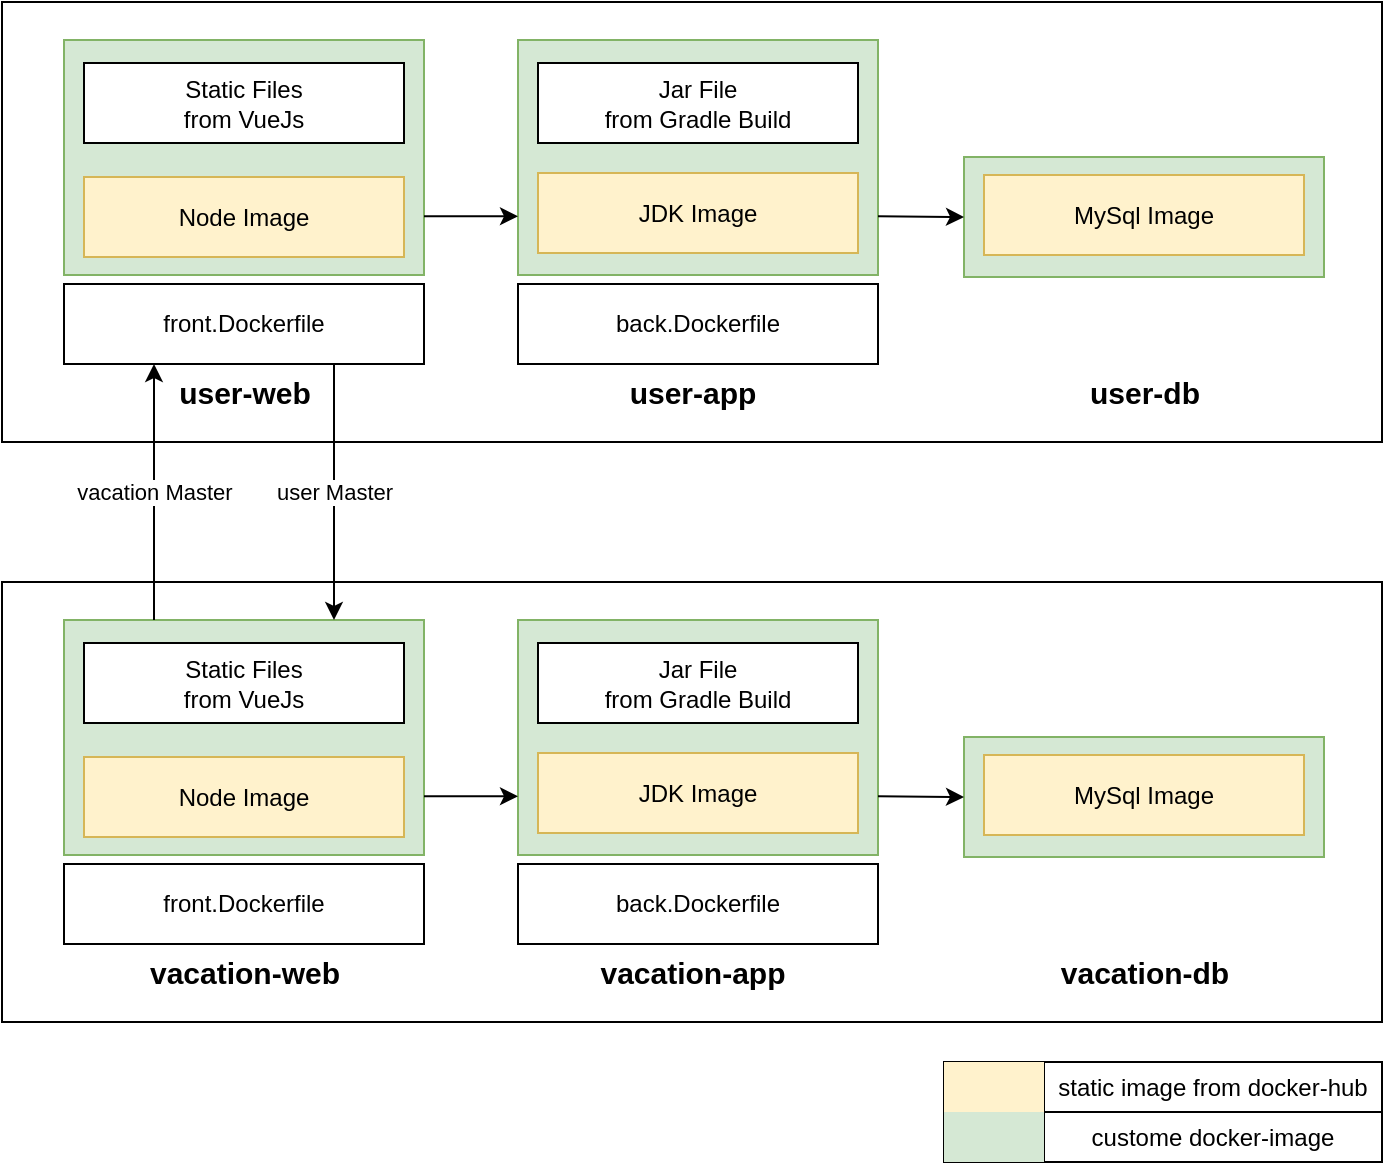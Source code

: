 <mxfile version="14.3.1" type="device"><diagram id="gxNDY8fog9hIMXceuzEQ" name="Page-1"><mxGraphModel dx="1422" dy="762" grid="1" gridSize="10" guides="1" tooltips="1" connect="1" arrows="1" fold="1" page="1" pageScale="1" pageWidth="827" pageHeight="1169" math="0" shadow="0"><root><mxCell id="0"/><mxCell id="1" parent="0"/><mxCell id="YaJtnmoKP42uX-FUdRta-2" value="" style="rounded=0;whiteSpace=wrap;html=1;" parent="1" vertex="1"><mxGeometry x="69" y="330" width="690" height="220" as="geometry"/></mxCell><mxCell id="YaJtnmoKP42uX-FUdRta-4" value="" style="rounded=0;whiteSpace=wrap;html=1;fillColor=#d5e8d4;strokeColor=#82b366;" parent="1" vertex="1"><mxGeometry x="100" y="349" width="180" height="117.5" as="geometry"/></mxCell><mxCell id="YaJtnmoKP42uX-FUdRta-5" value="&lt;span style=&quot;font-size: 15px&quot;&gt;vacation-web&lt;/span&gt;" style="text;html=1;align=center;verticalAlign=middle;resizable=0;points=[];autosize=1;fontStyle=1;fontSize=15;" parent="1" vertex="1"><mxGeometry x="135" y="515" width="110" height="20" as="geometry"/></mxCell><mxCell id="YaJtnmoKP42uX-FUdRta-6" value="Node Image" style="rounded=0;whiteSpace=wrap;html=1;fillColor=#fff2cc;strokeColor=#d6b656;" parent="1" vertex="1"><mxGeometry x="110" y="417.5" width="160" height="40" as="geometry"/></mxCell><mxCell id="YaJtnmoKP42uX-FUdRta-9" value="" style="rounded=0;whiteSpace=wrap;html=1;fillColor=#d5e8d4;strokeColor=#82b366;" parent="1" vertex="1"><mxGeometry x="327" y="349" width="180" height="117.5" as="geometry"/></mxCell><mxCell id="YaJtnmoKP42uX-FUdRta-10" value="JDK Image" style="rounded=0;whiteSpace=wrap;html=1;fillColor=#fff2cc;strokeColor=#d6b656;" parent="1" vertex="1"><mxGeometry x="337" y="415.5" width="160" height="40" as="geometry"/></mxCell><mxCell id="YaJtnmoKP42uX-FUdRta-11" value="Jar File&lt;br&gt;from Gradle Build" style="rounded=0;whiteSpace=wrap;html=1;" parent="1" vertex="1"><mxGeometry x="337" y="360.5" width="160" height="40" as="geometry"/></mxCell><mxCell id="YaJtnmoKP42uX-FUdRta-12" value="" style="rounded=0;whiteSpace=wrap;html=1;fillColor=#d5e8d4;strokeColor=#82b366;" parent="1" vertex="1"><mxGeometry x="550" y="407.5" width="180" height="60" as="geometry"/></mxCell><mxCell id="YaJtnmoKP42uX-FUdRta-13" value="MySql Image" style="rounded=0;whiteSpace=wrap;html=1;fillColor=#fff2cc;strokeColor=#d6b656;" parent="1" vertex="1"><mxGeometry x="560" y="416.5" width="160" height="40" as="geometry"/></mxCell><mxCell id="YaJtnmoKP42uX-FUdRta-14" value="front.Dockerfile" style="rounded=0;whiteSpace=wrap;html=1;" parent="1" vertex="1"><mxGeometry x="100" y="471" width="180" height="40" as="geometry"/></mxCell><mxCell id="YaJtnmoKP42uX-FUdRta-15" value="back.Dockerfile" style="rounded=0;whiteSpace=wrap;html=1;" parent="1" vertex="1"><mxGeometry x="327" y="471" width="180" height="40" as="geometry"/></mxCell><mxCell id="YaJtnmoKP42uX-FUdRta-16" value="&lt;span style=&quot;font-size: 15px&quot;&gt;vacation-app&lt;/span&gt;" style="text;html=1;align=center;verticalAlign=middle;resizable=0;points=[];autosize=1;fontStyle=1;fontSize=15;" parent="1" vertex="1"><mxGeometry x="359" y="515" width="110" height="20" as="geometry"/></mxCell><mxCell id="YaJtnmoKP42uX-FUdRta-17" value="&lt;span style=&quot;font-size: 15px&quot;&gt;vacation-db&lt;/span&gt;" style="text;html=1;align=center;verticalAlign=middle;resizable=0;points=[];autosize=1;fontStyle=1;fontSize=15;" parent="1" vertex="1"><mxGeometry x="590" y="515" width="100" height="20" as="geometry"/></mxCell><mxCell id="YaJtnmoKP42uX-FUdRta-23" value="" style="endArrow=classic;html=1;entryX=0;entryY=0.5;entryDx=0;entryDy=0;exitX=1;exitY=0.75;exitDx=0;exitDy=0;" parent="1" source="YaJtnmoKP42uX-FUdRta-9" target="YaJtnmoKP42uX-FUdRta-12" edge="1"><mxGeometry width="50" height="50" relative="1" as="geometry"><mxPoint x="504" y="405.5" as="sourcePoint"/><mxPoint x="550" y="404" as="targetPoint"/></mxGeometry></mxCell><mxCell id="YaJtnmoKP42uX-FUdRta-24" value="" style="endArrow=classic;html=1;entryX=0;entryY=0.75;entryDx=0;entryDy=0;exitX=1;exitY=0.75;exitDx=0;exitDy=0;" parent="1" source="YaJtnmoKP42uX-FUdRta-4" target="YaJtnmoKP42uX-FUdRta-9" edge="1"><mxGeometry width="50" height="50" relative="1" as="geometry"><mxPoint x="280" y="451" as="sourcePoint"/><mxPoint x="560" y="414" as="targetPoint"/></mxGeometry></mxCell><mxCell id="YaJtnmoKP42uX-FUdRta-40" value="" style="shape=table;html=1;whiteSpace=wrap;startSize=0;container=1;collapsible=0;childLayout=tableLayout;" parent="1" vertex="1"><mxGeometry x="540" y="570" width="219" height="50" as="geometry"/></mxCell><mxCell id="YaJtnmoKP42uX-FUdRta-41" value="" style="shape=partialRectangle;html=1;whiteSpace=wrap;collapsible=0;dropTarget=0;pointerEvents=0;fillColor=none;top=0;left=0;bottom=0;right=0;points=[[0,0.5],[1,0.5]];portConstraint=eastwest;" parent="YaJtnmoKP42uX-FUdRta-40" vertex="1"><mxGeometry width="219" height="25" as="geometry"/></mxCell><mxCell id="YaJtnmoKP42uX-FUdRta-42" value="" style="shape=partialRectangle;html=1;whiteSpace=wrap;connectable=0;overflow=hidden;fillColor=#fff2cc;top=0;left=0;bottom=0;right=0;strokeColor=#d6b656;" parent="YaJtnmoKP42uX-FUdRta-41" vertex="1"><mxGeometry width="50" height="25" as="geometry"/></mxCell><mxCell id="YaJtnmoKP42uX-FUdRta-43" value="static image from docker-hub" style="shape=partialRectangle;html=1;whiteSpace=wrap;connectable=0;overflow=hidden;fillColor=none;top=0;left=0;bottom=0;right=0;" parent="YaJtnmoKP42uX-FUdRta-41" vertex="1"><mxGeometry x="50" width="169" height="25" as="geometry"/></mxCell><mxCell id="YaJtnmoKP42uX-FUdRta-44" value="" style="shape=partialRectangle;html=1;whiteSpace=wrap;collapsible=0;dropTarget=0;pointerEvents=0;fillColor=none;top=0;left=0;bottom=0;right=0;points=[[0,0.5],[1,0.5]];portConstraint=eastwest;" parent="YaJtnmoKP42uX-FUdRta-40" vertex="1"><mxGeometry y="25" width="219" height="25" as="geometry"/></mxCell><mxCell id="YaJtnmoKP42uX-FUdRta-45" value="" style="shape=partialRectangle;html=1;whiteSpace=wrap;connectable=0;overflow=hidden;fillColor=#d5e8d4;top=0;left=0;bottom=0;right=0;strokeColor=#82b366;" parent="YaJtnmoKP42uX-FUdRta-44" vertex="1"><mxGeometry width="50" height="25" as="geometry"/></mxCell><mxCell id="YaJtnmoKP42uX-FUdRta-46" value="custome docker-image" style="shape=partialRectangle;html=1;whiteSpace=wrap;connectable=0;overflow=hidden;fillColor=none;top=0;left=0;bottom=0;right=0;" parent="YaJtnmoKP42uX-FUdRta-44" vertex="1"><mxGeometry x="50" width="169" height="25" as="geometry"/></mxCell><mxCell id="UFbr6HitdS3rJgsp8WXB-2" value="Static Files&lt;br&gt;from VueJs" style="rounded=0;whiteSpace=wrap;html=1;" vertex="1" parent="1"><mxGeometry x="110" y="360.5" width="160" height="40" as="geometry"/></mxCell><mxCell id="UFbr6HitdS3rJgsp8WXB-3" value="" style="rounded=0;whiteSpace=wrap;html=1;" vertex="1" parent="1"><mxGeometry x="69" y="40" width="690" height="220" as="geometry"/></mxCell><mxCell id="UFbr6HitdS3rJgsp8WXB-4" value="" style="rounded=0;whiteSpace=wrap;html=1;fillColor=#d5e8d4;strokeColor=#82b366;" vertex="1" parent="1"><mxGeometry x="100" y="59" width="180" height="117.5" as="geometry"/></mxCell><mxCell id="UFbr6HitdS3rJgsp8WXB-5" value="&lt;span style=&quot;font-size: 15px&quot;&gt;user-web&lt;/span&gt;" style="text;html=1;align=center;verticalAlign=middle;resizable=0;points=[];autosize=1;fontStyle=1;fontSize=15;" vertex="1" parent="1"><mxGeometry x="150" y="225" width="80" height="20" as="geometry"/></mxCell><mxCell id="UFbr6HitdS3rJgsp8WXB-6" value="Node Image" style="rounded=0;whiteSpace=wrap;html=1;fillColor=#fff2cc;strokeColor=#d6b656;" vertex="1" parent="1"><mxGeometry x="110" y="127.5" width="160" height="40" as="geometry"/></mxCell><mxCell id="UFbr6HitdS3rJgsp8WXB-7" value="" style="rounded=0;whiteSpace=wrap;html=1;fillColor=#d5e8d4;strokeColor=#82b366;" vertex="1" parent="1"><mxGeometry x="327" y="59" width="180" height="117.5" as="geometry"/></mxCell><mxCell id="UFbr6HitdS3rJgsp8WXB-8" value="JDK Image" style="rounded=0;whiteSpace=wrap;html=1;fillColor=#fff2cc;strokeColor=#d6b656;" vertex="1" parent="1"><mxGeometry x="337" y="125.5" width="160" height="40" as="geometry"/></mxCell><mxCell id="UFbr6HitdS3rJgsp8WXB-9" value="Jar File&lt;br&gt;from Gradle Build" style="rounded=0;whiteSpace=wrap;html=1;" vertex="1" parent="1"><mxGeometry x="337" y="70.5" width="160" height="40" as="geometry"/></mxCell><mxCell id="UFbr6HitdS3rJgsp8WXB-10" value="" style="rounded=0;whiteSpace=wrap;html=1;fillColor=#d5e8d4;strokeColor=#82b366;" vertex="1" parent="1"><mxGeometry x="550" y="117.5" width="180" height="60" as="geometry"/></mxCell><mxCell id="UFbr6HitdS3rJgsp8WXB-11" value="MySql Image" style="rounded=0;whiteSpace=wrap;html=1;fillColor=#fff2cc;strokeColor=#d6b656;" vertex="1" parent="1"><mxGeometry x="560" y="126.5" width="160" height="40" as="geometry"/></mxCell><mxCell id="UFbr6HitdS3rJgsp8WXB-12" value="front.Dockerfile" style="rounded=0;whiteSpace=wrap;html=1;" vertex="1" parent="1"><mxGeometry x="100" y="181" width="180" height="40" as="geometry"/></mxCell><mxCell id="UFbr6HitdS3rJgsp8WXB-13" value="back.Dockerfile" style="rounded=0;whiteSpace=wrap;html=1;" vertex="1" parent="1"><mxGeometry x="327" y="181" width="180" height="40" as="geometry"/></mxCell><mxCell id="UFbr6HitdS3rJgsp8WXB-14" value="&lt;span style=&quot;font-size: 15px&quot;&gt;user-app&lt;/span&gt;" style="text;html=1;align=center;verticalAlign=middle;resizable=0;points=[];autosize=1;fontStyle=1;fontSize=15;" vertex="1" parent="1"><mxGeometry x="374" y="225" width="80" height="20" as="geometry"/></mxCell><mxCell id="UFbr6HitdS3rJgsp8WXB-15" value="&lt;span style=&quot;font-size: 15px&quot;&gt;user-db&lt;/span&gt;" style="text;html=1;align=center;verticalAlign=middle;resizable=0;points=[];autosize=1;fontStyle=1;fontSize=15;" vertex="1" parent="1"><mxGeometry x="605" y="225" width="70" height="20" as="geometry"/></mxCell><mxCell id="UFbr6HitdS3rJgsp8WXB-16" value="" style="endArrow=classic;html=1;entryX=0;entryY=0.5;entryDx=0;entryDy=0;exitX=1;exitY=0.75;exitDx=0;exitDy=0;" edge="1" parent="1" source="UFbr6HitdS3rJgsp8WXB-7" target="UFbr6HitdS3rJgsp8WXB-10"><mxGeometry width="50" height="50" relative="1" as="geometry"><mxPoint x="504" y="115.5" as="sourcePoint"/><mxPoint x="550" y="114" as="targetPoint"/></mxGeometry></mxCell><mxCell id="UFbr6HitdS3rJgsp8WXB-17" value="" style="endArrow=classic;html=1;entryX=0;entryY=0.75;entryDx=0;entryDy=0;exitX=1;exitY=0.75;exitDx=0;exitDy=0;" edge="1" parent="1" source="UFbr6HitdS3rJgsp8WXB-4" target="UFbr6HitdS3rJgsp8WXB-7"><mxGeometry width="50" height="50" relative="1" as="geometry"><mxPoint x="280" y="161" as="sourcePoint"/><mxPoint x="560" y="124" as="targetPoint"/></mxGeometry></mxCell><mxCell id="UFbr6HitdS3rJgsp8WXB-18" value="Static Files&lt;br&gt;from VueJs" style="rounded=0;whiteSpace=wrap;html=1;" vertex="1" parent="1"><mxGeometry x="110" y="70.5" width="160" height="40" as="geometry"/></mxCell><mxCell id="UFbr6HitdS3rJgsp8WXB-19" value="vacation Master" style="endArrow=classic;html=1;entryX=0.25;entryY=1;entryDx=0;entryDy=0;exitX=0.25;exitY=0;exitDx=0;exitDy=0;" edge="1" parent="1" source="YaJtnmoKP42uX-FUdRta-4" target="UFbr6HitdS3rJgsp8WXB-12"><mxGeometry width="50" height="50" relative="1" as="geometry"><mxPoint x="100" y="320" as="sourcePoint"/><mxPoint x="150" y="270" as="targetPoint"/></mxGeometry></mxCell><mxCell id="UFbr6HitdS3rJgsp8WXB-20" value="user Master" style="endArrow=classic;html=1;entryX=0.75;entryY=0;entryDx=0;entryDy=0;exitX=0.75;exitY=1;exitDx=0;exitDy=0;" edge="1" parent="1" source="UFbr6HitdS3rJgsp8WXB-12" target="YaJtnmoKP42uX-FUdRta-4"><mxGeometry width="50" height="50" relative="1" as="geometry"><mxPoint x="155" y="359" as="sourcePoint"/><mxPoint x="155" y="231" as="targetPoint"/></mxGeometry></mxCell></root></mxGraphModel></diagram></mxfile>
